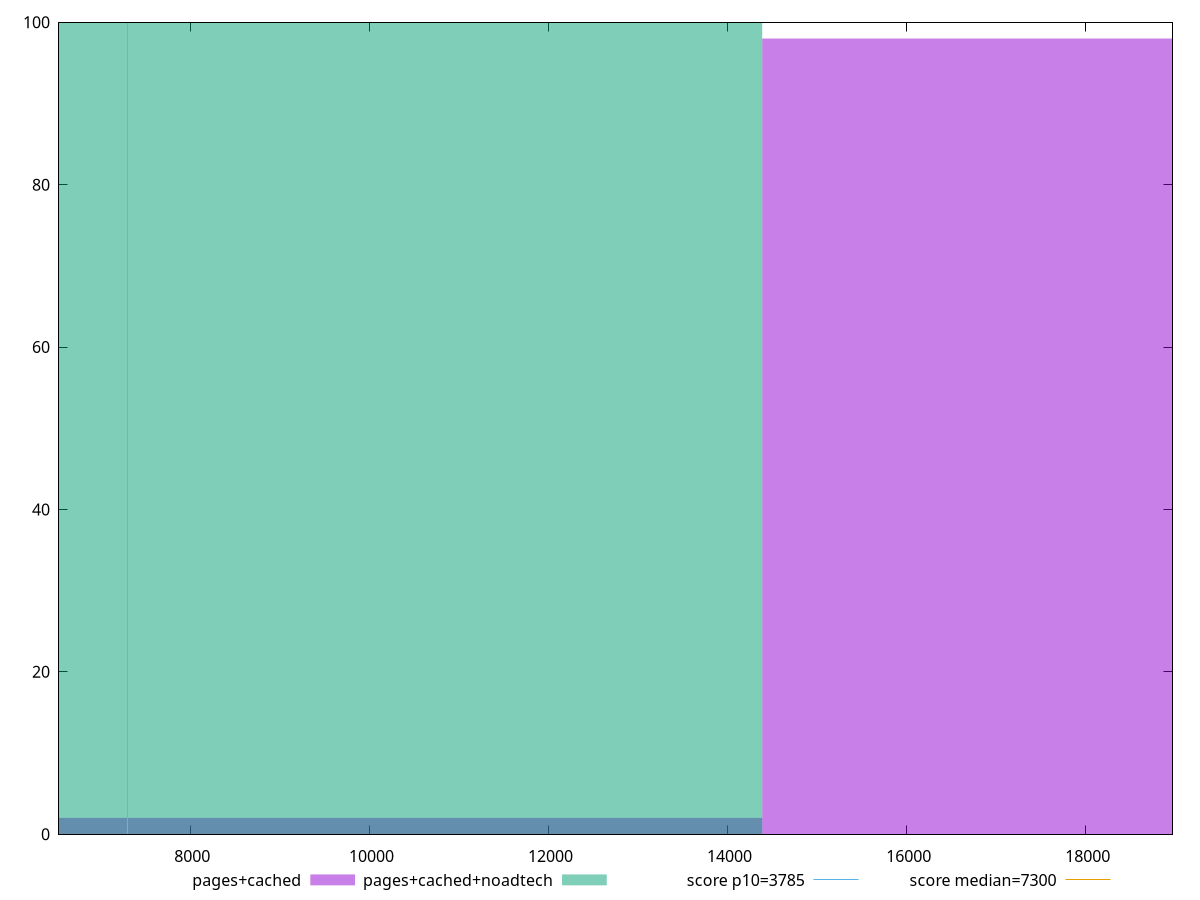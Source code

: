reset

$pagesCached <<EOF
19182.43554573349 98
9591.217772866745 2
EOF

$pagesCachedNoadtech <<EOF
9591.217772866745 100
EOF

set key outside below
set boxwidth 9591.217772866745
set xrange [6532.795:18969.420000000002]
set yrange [0:100]
set trange [0:100]
set style fill transparent solid 0.5 noborder

set parametric
set terminal svg size 640, 500 enhanced background rgb 'white'
set output "report_00015_2021-02-09T16-11-33.973Z/interactive/comparison/histogram/1_vs_2.svg"

plot $pagesCached title "pages+cached" with boxes, \
     $pagesCachedNoadtech title "pages+cached+noadtech" with boxes, \
     3785,t title "score p10=3785", \
     7300,t title "score median=7300"

reset
